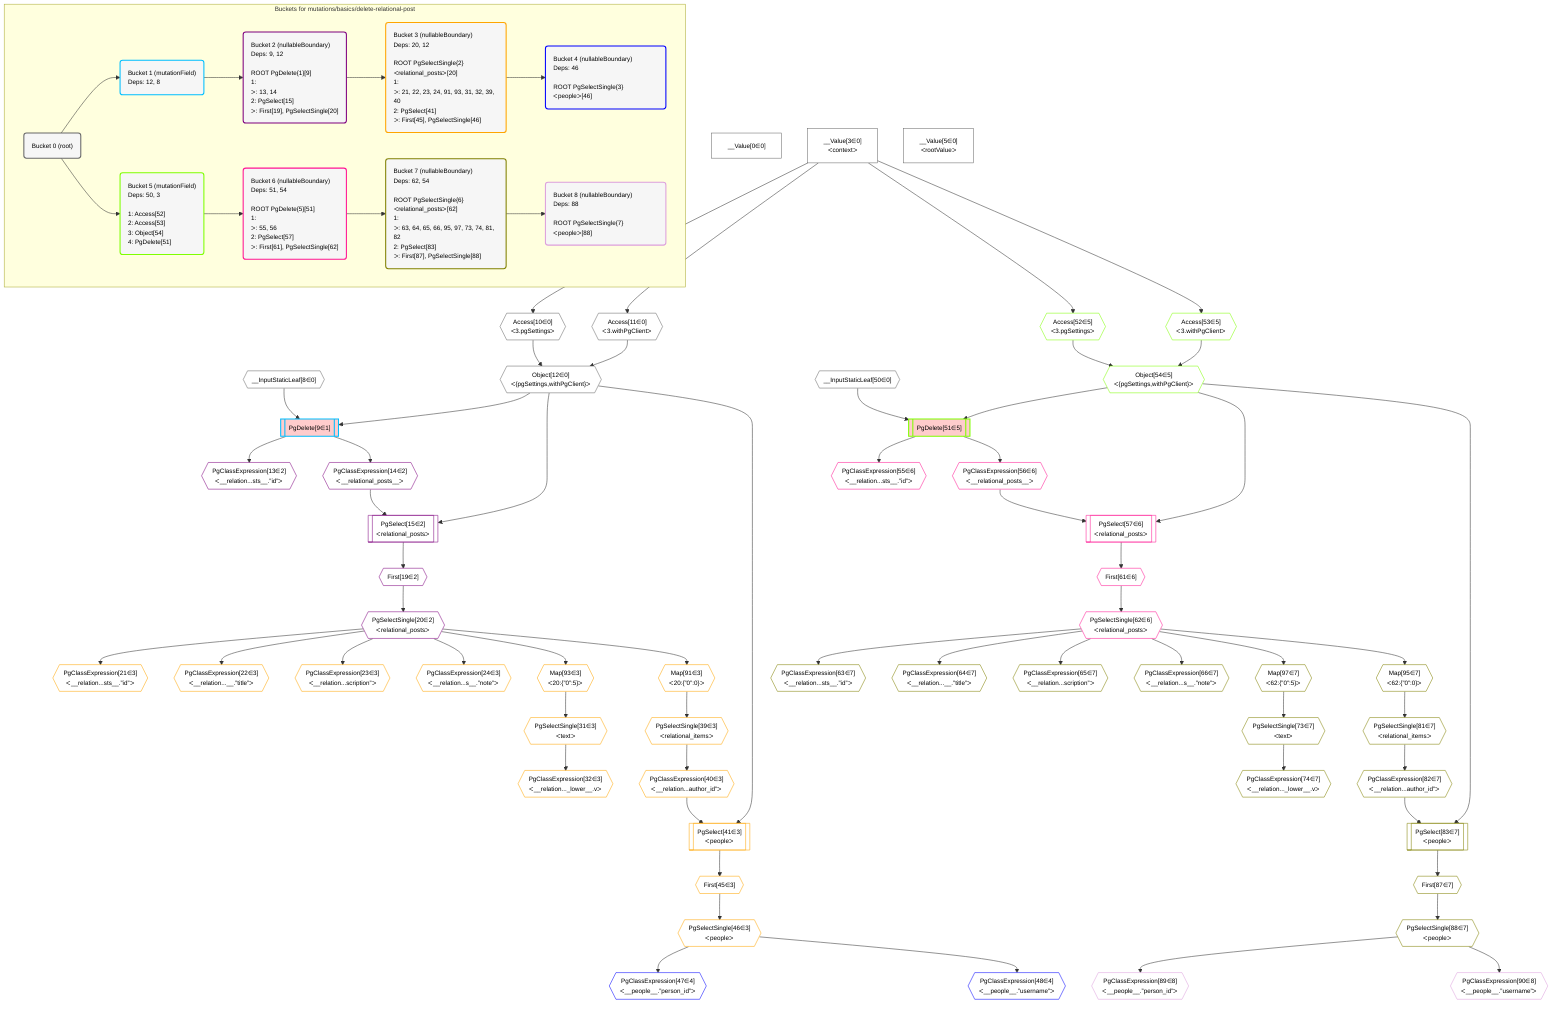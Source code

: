 %%{init: {'themeVariables': { 'fontSize': '12px'}}}%%
graph TD
    classDef path fill:#eee,stroke:#000,color:#000
    classDef plan fill:#fff,stroke-width:1px,color:#000
    classDef itemplan fill:#fff,stroke-width:2px,color:#000
    classDef unbatchedplan fill:#dff,stroke-width:1px,color:#000
    classDef sideeffectplan fill:#fcc,stroke-width:2px,color:#000
    classDef bucket fill:#f6f6f6,color:#000,stroke-width:2px,text-align:left


    %% define steps
    __Value0["__Value[0∈0]"]:::plan
    __Value3["__Value[3∈0]<br />ᐸcontextᐳ"]:::plan
    __Value5["__Value[5∈0]<br />ᐸrootValueᐳ"]:::plan
    __InputStaticLeaf8{{"__InputStaticLeaf[8∈0]"}}:::plan
    Access10{{"Access[10∈0]<br />ᐸ3.pgSettingsᐳ"}}:::plan
    Access11{{"Access[11∈0]<br />ᐸ3.withPgClientᐳ"}}:::plan
    Object12{{"Object[12∈0]<br />ᐸ{pgSettings,withPgClient}ᐳ"}}:::plan
    PgDelete9[["PgDelete[9∈1]"]]:::sideeffectplan
    PgClassExpression13{{"PgClassExpression[13∈2]<br />ᐸ__relation...sts__.”id”ᐳ"}}:::plan
    PgClassExpression14{{"PgClassExpression[14∈2]<br />ᐸ__relational_posts__ᐳ"}}:::plan
    PgSelect15[["PgSelect[15∈2]<br />ᐸrelational_postsᐳ"]]:::plan
    First19{{"First[19∈2]"}}:::plan
    PgSelectSingle20{{"PgSelectSingle[20∈2]<br />ᐸrelational_postsᐳ"}}:::plan
    PgClassExpression21{{"PgClassExpression[21∈3]<br />ᐸ__relation...sts__.”id”ᐳ"}}:::plan
    PgClassExpression22{{"PgClassExpression[22∈3]<br />ᐸ__relation...__.”title”ᐳ"}}:::plan
    PgClassExpression23{{"PgClassExpression[23∈3]<br />ᐸ__relation...scription”ᐳ"}}:::plan
    PgClassExpression24{{"PgClassExpression[24∈3]<br />ᐸ__relation...s__.”note”ᐳ"}}:::plan
    Map93{{"Map[93∈3]<br />ᐸ20:{”0”:5}ᐳ"}}:::plan
    PgSelectSingle31{{"PgSelectSingle[31∈3]<br />ᐸtextᐳ"}}:::plan
    PgClassExpression32{{"PgClassExpression[32∈3]<br />ᐸ__relation..._lower__.vᐳ"}}:::plan
    Map91{{"Map[91∈3]<br />ᐸ20:{”0”:0}ᐳ"}}:::plan
    PgSelectSingle39{{"PgSelectSingle[39∈3]<br />ᐸrelational_itemsᐳ"}}:::plan
    PgClassExpression40{{"PgClassExpression[40∈3]<br />ᐸ__relation...author_id”ᐳ"}}:::plan
    PgSelect41[["PgSelect[41∈3]<br />ᐸpeopleᐳ"]]:::plan
    First45{{"First[45∈3]"}}:::plan
    PgSelectSingle46{{"PgSelectSingle[46∈3]<br />ᐸpeopleᐳ"}}:::plan
    PgClassExpression47{{"PgClassExpression[47∈4]<br />ᐸ__people__.”person_id”ᐳ"}}:::plan
    PgClassExpression48{{"PgClassExpression[48∈4]<br />ᐸ__people__.”username”ᐳ"}}:::plan
    __InputStaticLeaf50{{"__InputStaticLeaf[50∈0]"}}:::plan
    Access52{{"Access[52∈5]<br />ᐸ3.pgSettingsᐳ"}}:::plan
    Access53{{"Access[53∈5]<br />ᐸ3.withPgClientᐳ"}}:::plan
    Object54{{"Object[54∈5]<br />ᐸ{pgSettings,withPgClient}ᐳ"}}:::plan
    PgDelete51[["PgDelete[51∈5]"]]:::sideeffectplan
    PgClassExpression55{{"PgClassExpression[55∈6]<br />ᐸ__relation...sts__.”id”ᐳ"}}:::plan
    PgClassExpression56{{"PgClassExpression[56∈6]<br />ᐸ__relational_posts__ᐳ"}}:::plan
    PgSelect57[["PgSelect[57∈6]<br />ᐸrelational_postsᐳ"]]:::plan
    First61{{"First[61∈6]"}}:::plan
    PgSelectSingle62{{"PgSelectSingle[62∈6]<br />ᐸrelational_postsᐳ"}}:::plan
    PgClassExpression63{{"PgClassExpression[63∈7]<br />ᐸ__relation...sts__.”id”ᐳ"}}:::plan
    PgClassExpression64{{"PgClassExpression[64∈7]<br />ᐸ__relation...__.”title”ᐳ"}}:::plan
    PgClassExpression65{{"PgClassExpression[65∈7]<br />ᐸ__relation...scription”ᐳ"}}:::plan
    PgClassExpression66{{"PgClassExpression[66∈7]<br />ᐸ__relation...s__.”note”ᐳ"}}:::plan
    Map97{{"Map[97∈7]<br />ᐸ62:{”0”:5}ᐳ"}}:::plan
    PgSelectSingle73{{"PgSelectSingle[73∈7]<br />ᐸtextᐳ"}}:::plan
    PgClassExpression74{{"PgClassExpression[74∈7]<br />ᐸ__relation..._lower__.vᐳ"}}:::plan
    Map95{{"Map[95∈7]<br />ᐸ62:{”0”:0}ᐳ"}}:::plan
    PgSelectSingle81{{"PgSelectSingle[81∈7]<br />ᐸrelational_itemsᐳ"}}:::plan
    PgClassExpression82{{"PgClassExpression[82∈7]<br />ᐸ__relation...author_id”ᐳ"}}:::plan
    PgSelect83[["PgSelect[83∈7]<br />ᐸpeopleᐳ"]]:::plan
    First87{{"First[87∈7]"}}:::plan
    PgSelectSingle88{{"PgSelectSingle[88∈7]<br />ᐸpeopleᐳ"}}:::plan
    PgClassExpression89{{"PgClassExpression[89∈8]<br />ᐸ__people__.”person_id”ᐳ"}}:::plan
    PgClassExpression90{{"PgClassExpression[90∈8]<br />ᐸ__people__.”username”ᐳ"}}:::plan

    %% plan dependencies
    __Value3 --> Access10
    __Value3 --> Access11
    Access10 & Access11 --> Object12
    Object12 & __InputStaticLeaf8 --> PgDelete9
    PgDelete9 --> PgClassExpression13
    PgDelete9 --> PgClassExpression14
    Object12 & PgClassExpression14 --> PgSelect15
    PgSelect15 --> First19
    First19 --> PgSelectSingle20
    PgSelectSingle20 --> PgClassExpression21
    PgSelectSingle20 --> PgClassExpression22
    PgSelectSingle20 --> PgClassExpression23
    PgSelectSingle20 --> PgClassExpression24
    PgSelectSingle20 --> Map93
    Map93 --> PgSelectSingle31
    PgSelectSingle31 --> PgClassExpression32
    PgSelectSingle20 --> Map91
    Map91 --> PgSelectSingle39
    PgSelectSingle39 --> PgClassExpression40
    Object12 & PgClassExpression40 --> PgSelect41
    PgSelect41 --> First45
    First45 --> PgSelectSingle46
    PgSelectSingle46 --> PgClassExpression47
    PgSelectSingle46 --> PgClassExpression48
    __Value3 --> Access52
    __Value3 --> Access53
    Access52 & Access53 --> Object54
    Object54 & __InputStaticLeaf50 --> PgDelete51
    PgDelete51 --> PgClassExpression55
    PgDelete51 --> PgClassExpression56
    Object54 & PgClassExpression56 --> PgSelect57
    PgSelect57 --> First61
    First61 --> PgSelectSingle62
    PgSelectSingle62 --> PgClassExpression63
    PgSelectSingle62 --> PgClassExpression64
    PgSelectSingle62 --> PgClassExpression65
    PgSelectSingle62 --> PgClassExpression66
    PgSelectSingle62 --> Map97
    Map97 --> PgSelectSingle73
    PgSelectSingle73 --> PgClassExpression74
    PgSelectSingle62 --> Map95
    Map95 --> PgSelectSingle81
    PgSelectSingle81 --> PgClassExpression82
    Object54 & PgClassExpression82 --> PgSelect83
    PgSelect83 --> First87
    First87 --> PgSelectSingle88
    PgSelectSingle88 --> PgClassExpression89
    PgSelectSingle88 --> PgClassExpression90

    subgraph "Buckets for mutations/basics/delete-relational-post"
    Bucket0("Bucket 0 (root)"):::bucket
    classDef bucket0 stroke:#696969
    class Bucket0,__Value0,__Value3,__Value5,__InputStaticLeaf8,Access10,Access11,Object12,__InputStaticLeaf50 bucket0
    Bucket1("Bucket 1 (mutationField)<br />Deps: 12, 8"):::bucket
    classDef bucket1 stroke:#00bfff
    class Bucket1,PgDelete9 bucket1
    Bucket2("Bucket 2 (nullableBoundary)<br />Deps: 9, 12<br /><br />ROOT PgDelete{1}[9]<br />1: <br />ᐳ: 13, 14<br />2: PgSelect[15]<br />ᐳ: First[19], PgSelectSingle[20]"):::bucket
    classDef bucket2 stroke:#7f007f
    class Bucket2,PgClassExpression13,PgClassExpression14,PgSelect15,First19,PgSelectSingle20 bucket2
    Bucket3("Bucket 3 (nullableBoundary)<br />Deps: 20, 12<br /><br />ROOT PgSelectSingle{2}ᐸrelational_postsᐳ[20]<br />1: <br />ᐳ: 21, 22, 23, 24, 91, 93, 31, 32, 39, 40<br />2: PgSelect[41]<br />ᐳ: First[45], PgSelectSingle[46]"):::bucket
    classDef bucket3 stroke:#ffa500
    class Bucket3,PgClassExpression21,PgClassExpression22,PgClassExpression23,PgClassExpression24,PgSelectSingle31,PgClassExpression32,PgSelectSingle39,PgClassExpression40,PgSelect41,First45,PgSelectSingle46,Map91,Map93 bucket3
    Bucket4("Bucket 4 (nullableBoundary)<br />Deps: 46<br /><br />ROOT PgSelectSingle{3}ᐸpeopleᐳ[46]"):::bucket
    classDef bucket4 stroke:#0000ff
    class Bucket4,PgClassExpression47,PgClassExpression48 bucket4
    Bucket5("Bucket 5 (mutationField)<br />Deps: 50, 3<br /><br />1: Access[52]<br />2: Access[53]<br />3: Object[54]<br />4: PgDelete[51]"):::bucket
    classDef bucket5 stroke:#7fff00
    class Bucket5,PgDelete51,Access52,Access53,Object54 bucket5
    Bucket6("Bucket 6 (nullableBoundary)<br />Deps: 51, 54<br /><br />ROOT PgDelete{5}[51]<br />1: <br />ᐳ: 55, 56<br />2: PgSelect[57]<br />ᐳ: First[61], PgSelectSingle[62]"):::bucket
    classDef bucket6 stroke:#ff1493
    class Bucket6,PgClassExpression55,PgClassExpression56,PgSelect57,First61,PgSelectSingle62 bucket6
    Bucket7("Bucket 7 (nullableBoundary)<br />Deps: 62, 54<br /><br />ROOT PgSelectSingle{6}ᐸrelational_postsᐳ[62]<br />1: <br />ᐳ: 63, 64, 65, 66, 95, 97, 73, 74, 81, 82<br />2: PgSelect[83]<br />ᐳ: First[87], PgSelectSingle[88]"):::bucket
    classDef bucket7 stroke:#808000
    class Bucket7,PgClassExpression63,PgClassExpression64,PgClassExpression65,PgClassExpression66,PgSelectSingle73,PgClassExpression74,PgSelectSingle81,PgClassExpression82,PgSelect83,First87,PgSelectSingle88,Map95,Map97 bucket7
    Bucket8("Bucket 8 (nullableBoundary)<br />Deps: 88<br /><br />ROOT PgSelectSingle{7}ᐸpeopleᐳ[88]"):::bucket
    classDef bucket8 stroke:#dda0dd
    class Bucket8,PgClassExpression89,PgClassExpression90 bucket8
    Bucket0 --> Bucket1 & Bucket5
    Bucket1 --> Bucket2
    Bucket2 --> Bucket3
    Bucket3 --> Bucket4
    Bucket5 --> Bucket6
    Bucket6 --> Bucket7
    Bucket7 --> Bucket8
    end